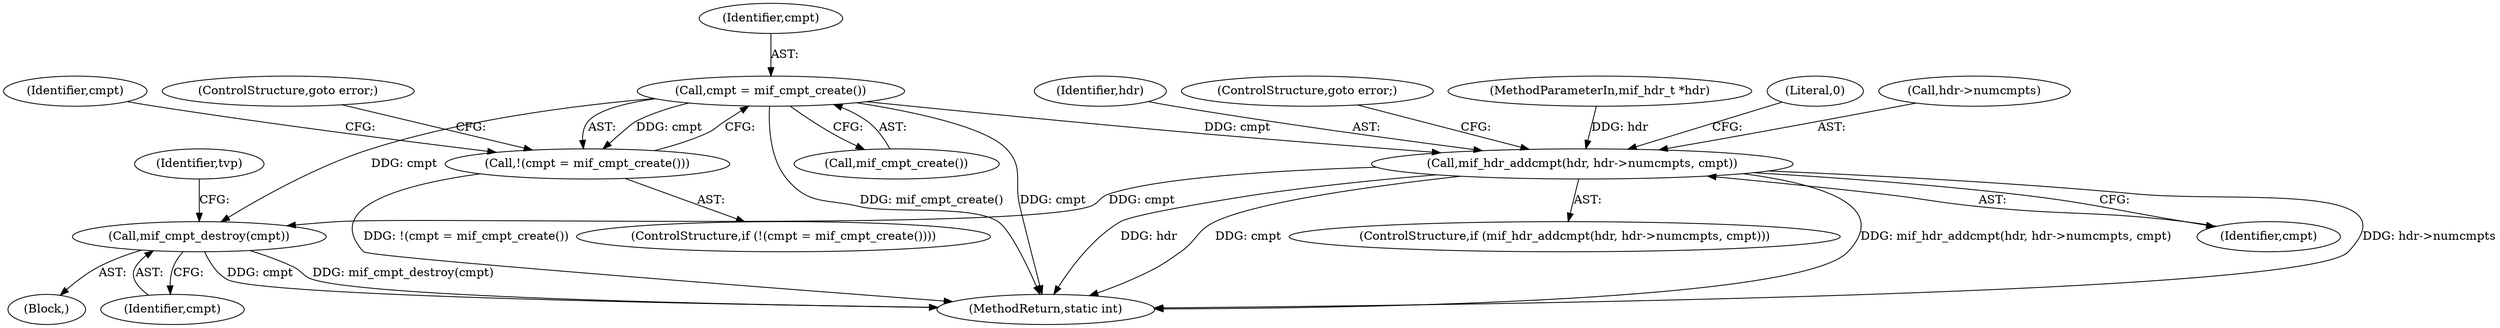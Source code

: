 digraph "0_jasper_df5d2867e8004e51e18b89865bc4aa69229227b3@API" {
"1000115" [label="(Call,cmpt = mif_cmpt_create())"];
"1000114" [label="(Call,!(cmpt = mif_cmpt_create()))"];
"1000292" [label="(Call,mif_hdr_addcmpt(hdr, hdr->numcmpts, cmpt))"];
"1000306" [label="(Call,mif_cmpt_destroy(cmpt))"];
"1000116" [label="(Identifier,cmpt)"];
"1000297" [label="(Identifier,cmpt)"];
"1000115" [label="(Call,cmpt = mif_cmpt_create())"];
"1000301" [label="(Literal,0)"];
"1000307" [label="(Identifier,cmpt)"];
"1000306" [label="(Call,mif_cmpt_destroy(cmpt))"];
"1000316" [label="(MethodReturn,static int)"];
"1000122" [label="(Identifier,cmpt)"];
"1000119" [label="(ControlStructure,goto error;)"];
"1000117" [label="(Call,mif_cmpt_create())"];
"1000294" [label="(Call,hdr->numcmpts)"];
"1000293" [label="(Identifier,hdr)"];
"1000299" [label="(ControlStructure,goto error;)"];
"1000113" [label="(ControlStructure,if (!(cmpt = mif_cmpt_create())))"];
"1000309" [label="(Identifier,tvp)"];
"1000101" [label="(MethodParameterIn,mif_hdr_t *hdr)"];
"1000291" [label="(ControlStructure,if (mif_hdr_addcmpt(hdr, hdr->numcmpts, cmpt)))"];
"1000305" [label="(Block,)"];
"1000292" [label="(Call,mif_hdr_addcmpt(hdr, hdr->numcmpts, cmpt))"];
"1000114" [label="(Call,!(cmpt = mif_cmpt_create()))"];
"1000115" -> "1000114"  [label="AST: "];
"1000115" -> "1000117"  [label="CFG: "];
"1000116" -> "1000115"  [label="AST: "];
"1000117" -> "1000115"  [label="AST: "];
"1000114" -> "1000115"  [label="CFG: "];
"1000115" -> "1000316"  [label="DDG: mif_cmpt_create()"];
"1000115" -> "1000316"  [label="DDG: cmpt"];
"1000115" -> "1000114"  [label="DDG: cmpt"];
"1000115" -> "1000292"  [label="DDG: cmpt"];
"1000115" -> "1000306"  [label="DDG: cmpt"];
"1000114" -> "1000113"  [label="AST: "];
"1000119" -> "1000114"  [label="CFG: "];
"1000122" -> "1000114"  [label="CFG: "];
"1000114" -> "1000316"  [label="DDG: !(cmpt = mif_cmpt_create())"];
"1000292" -> "1000291"  [label="AST: "];
"1000292" -> "1000297"  [label="CFG: "];
"1000293" -> "1000292"  [label="AST: "];
"1000294" -> "1000292"  [label="AST: "];
"1000297" -> "1000292"  [label="AST: "];
"1000299" -> "1000292"  [label="CFG: "];
"1000301" -> "1000292"  [label="CFG: "];
"1000292" -> "1000316"  [label="DDG: cmpt"];
"1000292" -> "1000316"  [label="DDG: mif_hdr_addcmpt(hdr, hdr->numcmpts, cmpt)"];
"1000292" -> "1000316"  [label="DDG: hdr->numcmpts"];
"1000292" -> "1000316"  [label="DDG: hdr"];
"1000101" -> "1000292"  [label="DDG: hdr"];
"1000292" -> "1000306"  [label="DDG: cmpt"];
"1000306" -> "1000305"  [label="AST: "];
"1000306" -> "1000307"  [label="CFG: "];
"1000307" -> "1000306"  [label="AST: "];
"1000309" -> "1000306"  [label="CFG: "];
"1000306" -> "1000316"  [label="DDG: cmpt"];
"1000306" -> "1000316"  [label="DDG: mif_cmpt_destroy(cmpt)"];
}

